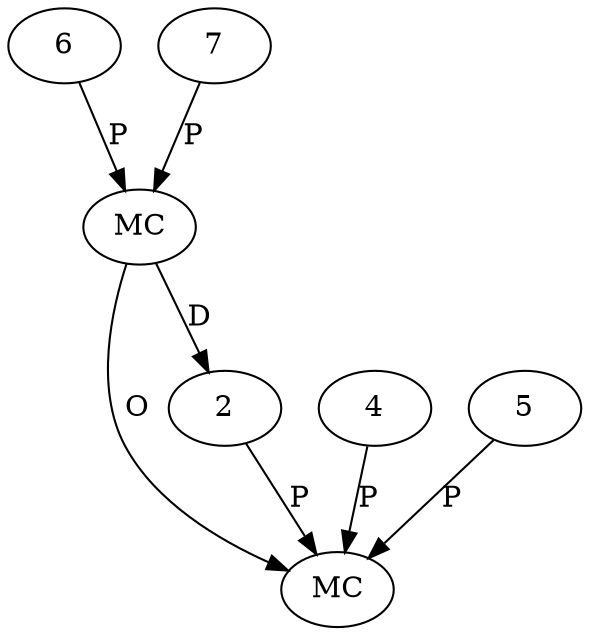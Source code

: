 digraph "AUG" {

  1 [ label="MC" s="assertEquals()" t="CalendarUtilsTest" l="146" ];
  2 [ t="Date" n="dummy_" ];
  3 [ label="MC" s="trunc()" t="CalendarUtils" l="148" ];
  4 [ t="String" v="trunc semimonth-2 failed" ];
  5 [ t="String" v="trunc year-1 failed" ];
  6 [ t="Date" v="null" n="date1" ];
  7 [ t="int" v="1" n="Calendar.YEAR" ];
  3 -> 1 [ label="O" ];
  4 -> 1 [ label="P" ];
  2 -> 1 [ label="P" ];
  5 -> 1 [ label="P" ];
  3 -> 2 [ label="D" ];
  6 -> 3 [ label="P" ];
  7 -> 3 [ label="P" ];
}
